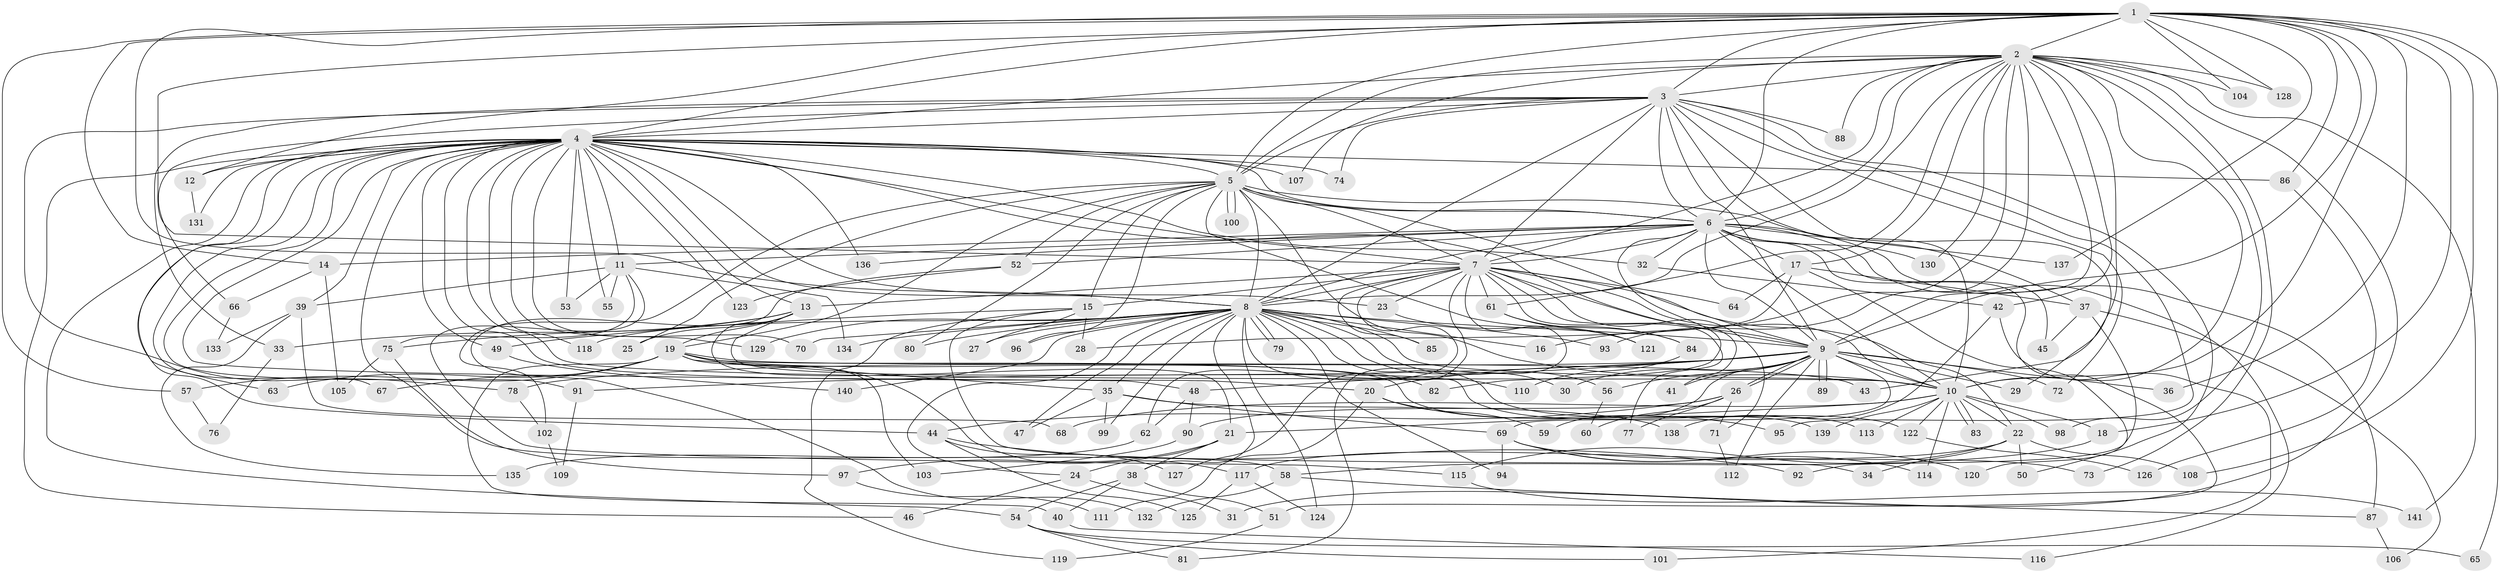 // Generated by graph-tools (version 1.1) at 2025/49/03/09/25 03:49:41]
// undirected, 141 vertices, 307 edges
graph export_dot {
graph [start="1"]
  node [color=gray90,style=filled];
  1;
  2;
  3;
  4;
  5;
  6;
  7;
  8;
  9;
  10;
  11;
  12;
  13;
  14;
  15;
  16;
  17;
  18;
  19;
  20;
  21;
  22;
  23;
  24;
  25;
  26;
  27;
  28;
  29;
  30;
  31;
  32;
  33;
  34;
  35;
  36;
  37;
  38;
  39;
  40;
  41;
  42;
  43;
  44;
  45;
  46;
  47;
  48;
  49;
  50;
  51;
  52;
  53;
  54;
  55;
  56;
  57;
  58;
  59;
  60;
  61;
  62;
  63;
  64;
  65;
  66;
  67;
  68;
  69;
  70;
  71;
  72;
  73;
  74;
  75;
  76;
  77;
  78;
  79;
  80;
  81;
  82;
  83;
  84;
  85;
  86;
  87;
  88;
  89;
  90;
  91;
  92;
  93;
  94;
  95;
  96;
  97;
  98;
  99;
  100;
  101;
  102;
  103;
  104;
  105;
  106;
  107;
  108;
  109;
  110;
  111;
  112;
  113;
  114;
  115;
  116;
  117;
  118;
  119;
  120;
  121;
  122;
  123;
  124;
  125;
  126;
  127;
  128;
  129;
  130;
  131;
  132;
  133;
  134;
  135;
  136;
  137;
  138;
  139;
  140;
  141;
  1 -- 2;
  1 -- 3;
  1 -- 4;
  1 -- 5;
  1 -- 6;
  1 -- 7;
  1 -- 8;
  1 -- 9;
  1 -- 10;
  1 -- 12;
  1 -- 14;
  1 -- 18;
  1 -- 36;
  1 -- 57;
  1 -- 65;
  1 -- 86;
  1 -- 104;
  1 -- 108;
  1 -- 128;
  1 -- 137;
  2 -- 3;
  2 -- 4;
  2 -- 5;
  2 -- 6;
  2 -- 7;
  2 -- 8;
  2 -- 9;
  2 -- 10;
  2 -- 16;
  2 -- 17;
  2 -- 31;
  2 -- 42;
  2 -- 43;
  2 -- 61;
  2 -- 73;
  2 -- 88;
  2 -- 93;
  2 -- 98;
  2 -- 104;
  2 -- 107;
  2 -- 128;
  2 -- 130;
  2 -- 141;
  3 -- 4;
  3 -- 5;
  3 -- 6;
  3 -- 7;
  3 -- 8;
  3 -- 9;
  3 -- 10;
  3 -- 29;
  3 -- 33;
  3 -- 50;
  3 -- 66;
  3 -- 72;
  3 -- 74;
  3 -- 78;
  3 -- 88;
  3 -- 95;
  4 -- 5;
  4 -- 6;
  4 -- 7;
  4 -- 8;
  4 -- 9;
  4 -- 10;
  4 -- 11;
  4 -- 12;
  4 -- 13;
  4 -- 20;
  4 -- 23;
  4 -- 32;
  4 -- 39;
  4 -- 44;
  4 -- 46;
  4 -- 48;
  4 -- 49;
  4 -- 53;
  4 -- 54;
  4 -- 55;
  4 -- 58;
  4 -- 63;
  4 -- 67;
  4 -- 70;
  4 -- 74;
  4 -- 86;
  4 -- 91;
  4 -- 107;
  4 -- 118;
  4 -- 123;
  4 -- 129;
  4 -- 131;
  4 -- 136;
  5 -- 6;
  5 -- 7;
  5 -- 8;
  5 -- 9;
  5 -- 10;
  5 -- 15;
  5 -- 19;
  5 -- 25;
  5 -- 37;
  5 -- 52;
  5 -- 80;
  5 -- 84;
  5 -- 96;
  5 -- 100;
  5 -- 100;
  5 -- 102;
  6 -- 7;
  6 -- 8;
  6 -- 9;
  6 -- 10;
  6 -- 11;
  6 -- 14;
  6 -- 17;
  6 -- 32;
  6 -- 45;
  6 -- 51;
  6 -- 52;
  6 -- 82;
  6 -- 87;
  6 -- 116;
  6 -- 130;
  6 -- 136;
  6 -- 137;
  7 -- 8;
  7 -- 9;
  7 -- 10;
  7 -- 13;
  7 -- 15;
  7 -- 22;
  7 -- 23;
  7 -- 41;
  7 -- 61;
  7 -- 62;
  7 -- 64;
  7 -- 71;
  7 -- 77;
  7 -- 81;
  7 -- 85;
  7 -- 127;
  8 -- 9;
  8 -- 10;
  8 -- 16;
  8 -- 24;
  8 -- 27;
  8 -- 30;
  8 -- 35;
  8 -- 38;
  8 -- 47;
  8 -- 56;
  8 -- 70;
  8 -- 79;
  8 -- 79;
  8 -- 80;
  8 -- 85;
  8 -- 93;
  8 -- 94;
  8 -- 96;
  8 -- 99;
  8 -- 110;
  8 -- 118;
  8 -- 122;
  8 -- 124;
  8 -- 129;
  8 -- 134;
  8 -- 140;
  9 -- 10;
  9 -- 20;
  9 -- 26;
  9 -- 26;
  9 -- 29;
  9 -- 30;
  9 -- 36;
  9 -- 41;
  9 -- 48;
  9 -- 56;
  9 -- 59;
  9 -- 69;
  9 -- 72;
  9 -- 78;
  9 -- 89;
  9 -- 89;
  9 -- 91;
  9 -- 112;
  10 -- 18;
  10 -- 21;
  10 -- 22;
  10 -- 68;
  10 -- 83;
  10 -- 83;
  10 -- 98;
  10 -- 113;
  10 -- 114;
  10 -- 122;
  10 -- 139;
  11 -- 39;
  11 -- 53;
  11 -- 55;
  11 -- 75;
  11 -- 115;
  11 -- 134;
  12 -- 131;
  13 -- 19;
  13 -- 21;
  13 -- 25;
  13 -- 33;
  13 -- 75;
  13 -- 113;
  14 -- 66;
  14 -- 105;
  15 -- 27;
  15 -- 28;
  15 -- 34;
  15 -- 49;
  15 -- 119;
  17 -- 28;
  17 -- 37;
  17 -- 64;
  17 -- 120;
  18 -- 58;
  19 -- 35;
  19 -- 40;
  19 -- 43;
  19 -- 57;
  19 -- 63;
  19 -- 67;
  19 -- 82;
  19 -- 103;
  19 -- 117;
  19 -- 139;
  20 -- 59;
  20 -- 95;
  20 -- 111;
  21 -- 24;
  21 -- 38;
  21 -- 97;
  22 -- 34;
  22 -- 50;
  22 -- 108;
  22 -- 115;
  22 -- 117;
  23 -- 121;
  24 -- 31;
  24 -- 46;
  26 -- 44;
  26 -- 60;
  26 -- 71;
  26 -- 77;
  26 -- 90;
  32 -- 42;
  33 -- 76;
  35 -- 47;
  35 -- 69;
  35 -- 99;
  35 -- 138;
  37 -- 45;
  37 -- 92;
  37 -- 106;
  38 -- 40;
  38 -- 51;
  38 -- 54;
  39 -- 68;
  39 -- 133;
  39 -- 135;
  40 -- 116;
  42 -- 101;
  42 -- 138;
  44 -- 92;
  44 -- 125;
  44 -- 127;
  48 -- 62;
  48 -- 90;
  49 -- 140;
  51 -- 119;
  52 -- 123;
  52 -- 132;
  54 -- 65;
  54 -- 81;
  54 -- 101;
  56 -- 60;
  57 -- 76;
  58 -- 87;
  58 -- 132;
  61 -- 84;
  61 -- 121;
  62 -- 135;
  66 -- 133;
  69 -- 73;
  69 -- 94;
  69 -- 114;
  69 -- 120;
  71 -- 112;
  75 -- 97;
  75 -- 105;
  78 -- 102;
  84 -- 110;
  86 -- 126;
  87 -- 106;
  90 -- 103;
  91 -- 109;
  97 -- 111;
  102 -- 109;
  115 -- 141;
  117 -- 124;
  117 -- 125;
  122 -- 126;
}
